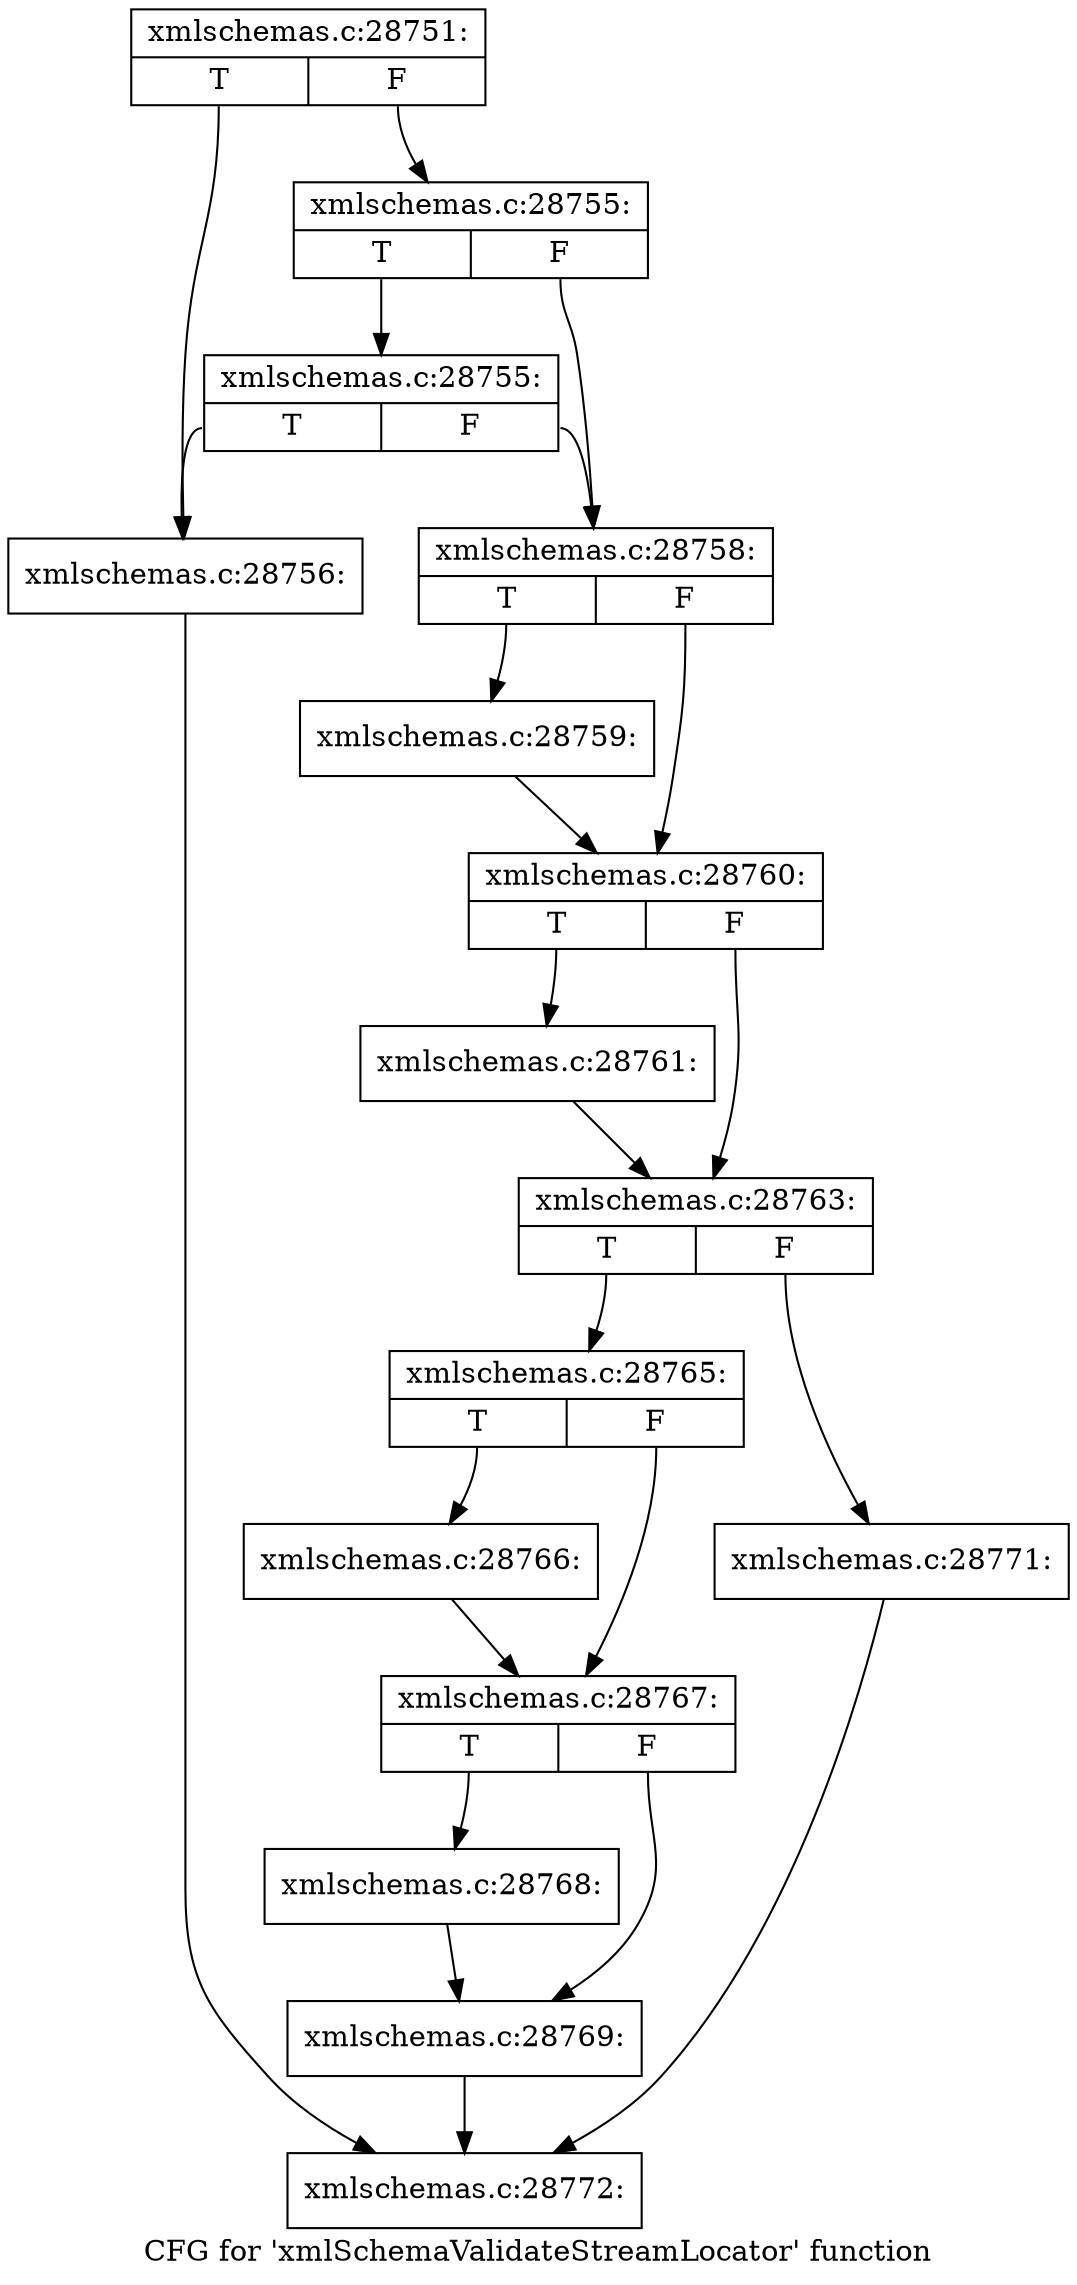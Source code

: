 digraph "CFG for 'xmlSchemaValidateStreamLocator' function" {
	label="CFG for 'xmlSchemaValidateStreamLocator' function";

	Node0x5705a30 [shape=record,label="{xmlschemas.c:28751:|{<s0>T|<s1>F}}"];
	Node0x5705a30:s0 -> Node0x570ecb0;
	Node0x5705a30:s1 -> Node0x570ed50;
	Node0x570ed50 [shape=record,label="{xmlschemas.c:28755:|{<s0>T|<s1>F}}"];
	Node0x570ed50:s0 -> Node0x570f060;
	Node0x570ed50:s1 -> Node0x570ed00;
	Node0x570f060 [shape=record,label="{xmlschemas.c:28755:|{<s0>T|<s1>F}}"];
	Node0x570f060:s0 -> Node0x570ecb0;
	Node0x570f060:s1 -> Node0x570ed00;
	Node0x570ecb0 [shape=record,label="{xmlschemas.c:28756:}"];
	Node0x570ecb0 -> Node0x570ce10;
	Node0x570ed00 [shape=record,label="{xmlschemas.c:28758:|{<s0>T|<s1>F}}"];
	Node0x570ed00:s0 -> Node0x570f6f0;
	Node0x570ed00:s1 -> Node0x570f740;
	Node0x570f6f0 [shape=record,label="{xmlschemas.c:28759:}"];
	Node0x570f6f0 -> Node0x570f740;
	Node0x570f740 [shape=record,label="{xmlschemas.c:28760:|{<s0>T|<s1>F}}"];
	Node0x570f740:s0 -> Node0x570fc60;
	Node0x570f740:s1 -> Node0x570fcb0;
	Node0x570fc60 [shape=record,label="{xmlschemas.c:28761:}"];
	Node0x570fc60 -> Node0x570fcb0;
	Node0x570fcb0 [shape=record,label="{xmlschemas.c:28763:|{<s0>T|<s1>F}}"];
	Node0x570fcb0:s0 -> Node0x57103d0;
	Node0x570fcb0:s1 -> Node0x5710420;
	Node0x57103d0 [shape=record,label="{xmlschemas.c:28765:|{<s0>T|<s1>F}}"];
	Node0x57103d0:s0 -> Node0x5710910;
	Node0x57103d0:s1 -> Node0x5710960;
	Node0x5710910 [shape=record,label="{xmlschemas.c:28766:}"];
	Node0x5710910 -> Node0x5710960;
	Node0x5710960 [shape=record,label="{xmlschemas.c:28767:|{<s0>T|<s1>F}}"];
	Node0x5710960:s0 -> Node0x57110e0;
	Node0x5710960:s1 -> Node0x5711130;
	Node0x57110e0 [shape=record,label="{xmlschemas.c:28768:}"];
	Node0x57110e0 -> Node0x5711130;
	Node0x5711130 [shape=record,label="{xmlschemas.c:28769:}"];
	Node0x5711130 -> Node0x570ce10;
	Node0x5710420 [shape=record,label="{xmlschemas.c:28771:}"];
	Node0x5710420 -> Node0x570ce10;
	Node0x570ce10 [shape=record,label="{xmlschemas.c:28772:}"];
}
